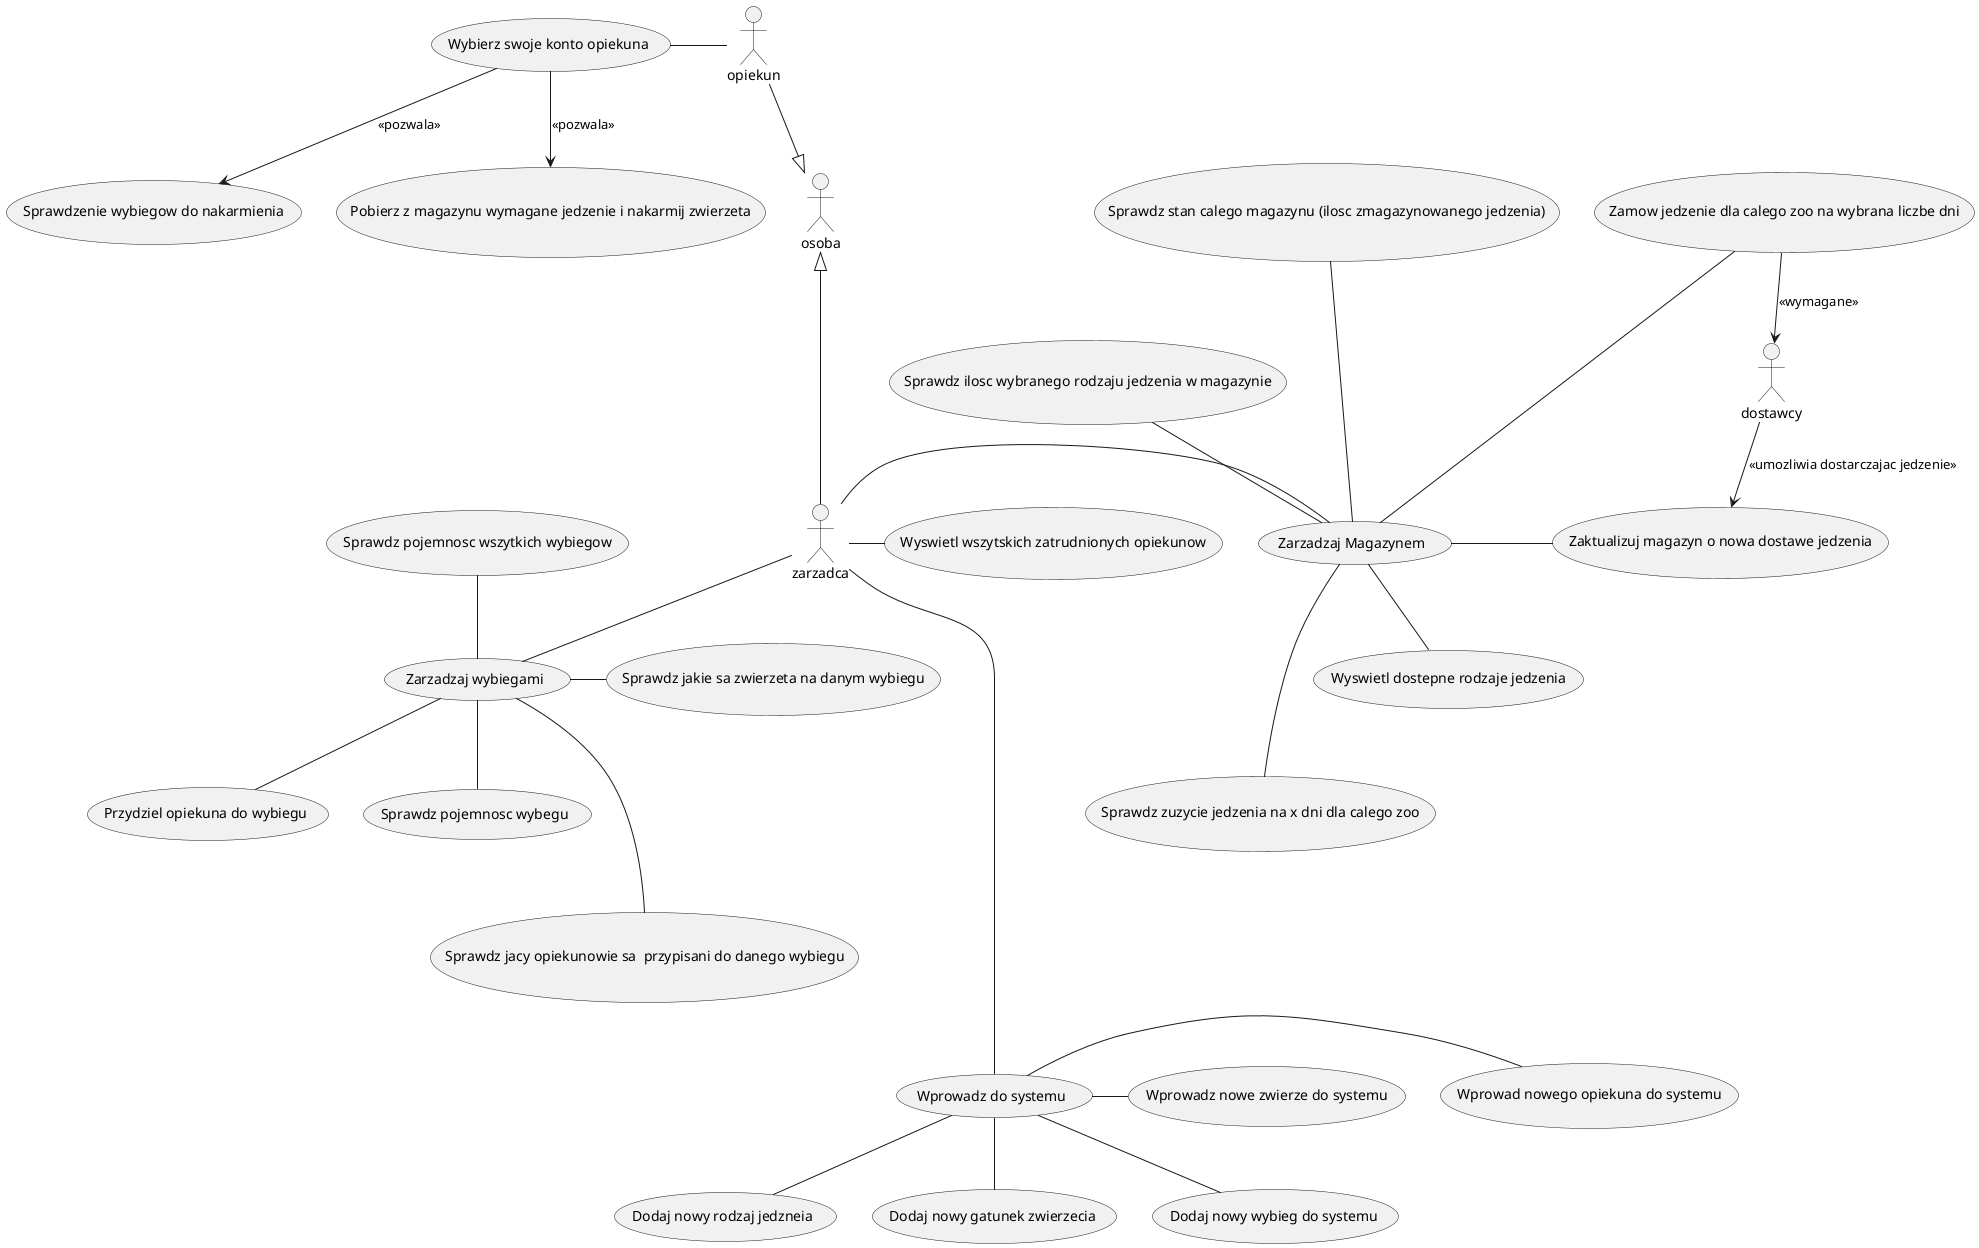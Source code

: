 @startuml
actor osoba
actor zarzadca as z
actor opiekun
actor dostawcy as d

z --up-|> osoba
opiekun --|> osoba


usecase "Zamow jedzenie dla calego zoo na wybrana liczbe dni" as z1
usecase "Sprawdz stan calego magazynu (ilosc zmagazynowanego jedzenia)" as z2
usecase "Sprawdz ilosc wybranego rodzaju jedzenia w magazynie" as z3
usecase "Sprawdz zuzycie jedzenia na x dni dla calego zoo" as z4
usecase "Przydziel opiekuna do wybiegu" as z5
usecase "Wprowad nowego opiekuna do systemu" as z6
usecase "Wprowadz nowe zwierze do systemu" as z7
usecase "Wyswietl dostepne rodzaje jedzenia" as z8
usecase "Dodaj nowy rodzaj jedzneia" as z9
usecase "Dodaj nowy gatunek zwierzecia" as z10
usecase "Dodaj nowy wybieg do systemu" as z11
usecase "Sprawdz pojemnosc wybegu" as z12
usecase "Sprawdz jakie sa zwierzeta na danym wybiegu" as z13
usecase "Sprawdz jacy opiekunowie sa  przypisani do danego wybiegu" as z14
usecase "Wyswietl wszytskich zatrudnionych opiekunow" as z15
usecase "Sprawdz pojemnosc wszytkich wybiegow" as z16
usecase "Zaktualizuj magazyn o nowa dostawe jedzenia" as z17


usecase "Zarzadzaj wybiegami" as zw
usecase "Wprowadz do systemu" as wds
usecase "Zarzadzaj Magazynem" as zm

z -- zw
zw -- z5
zw -- z12
zw - z13
zw --- z14
zw -up- z16

z ----- wds
wds -- z10
wds -- z11
wds -- z9
wds - z6
wds -z7

z -right- zm
zm -up- z1
zm -up-- z2
zm -up- z3
zm --- z4
zm -- z8
zm -right- z17

z - z15

z1 --> d :<<wymagane>>
d --> z17: <<umozliwia dostarczajac jedzenie>>


usecase "Wybierz swoje konto opiekuna" as wsko
usecase "Sprawdzenie wybiegow do nakarmienia" as swdn
usecase "Pobierz z magazynu wymagane jedzenie i nakarmij zwierzeta" as pzmwj

opiekun -left- wsko
wsko --> swdn : "<<pozwala>>"
wsko --> pzmwj : "<<pozwala>>"
@enduml